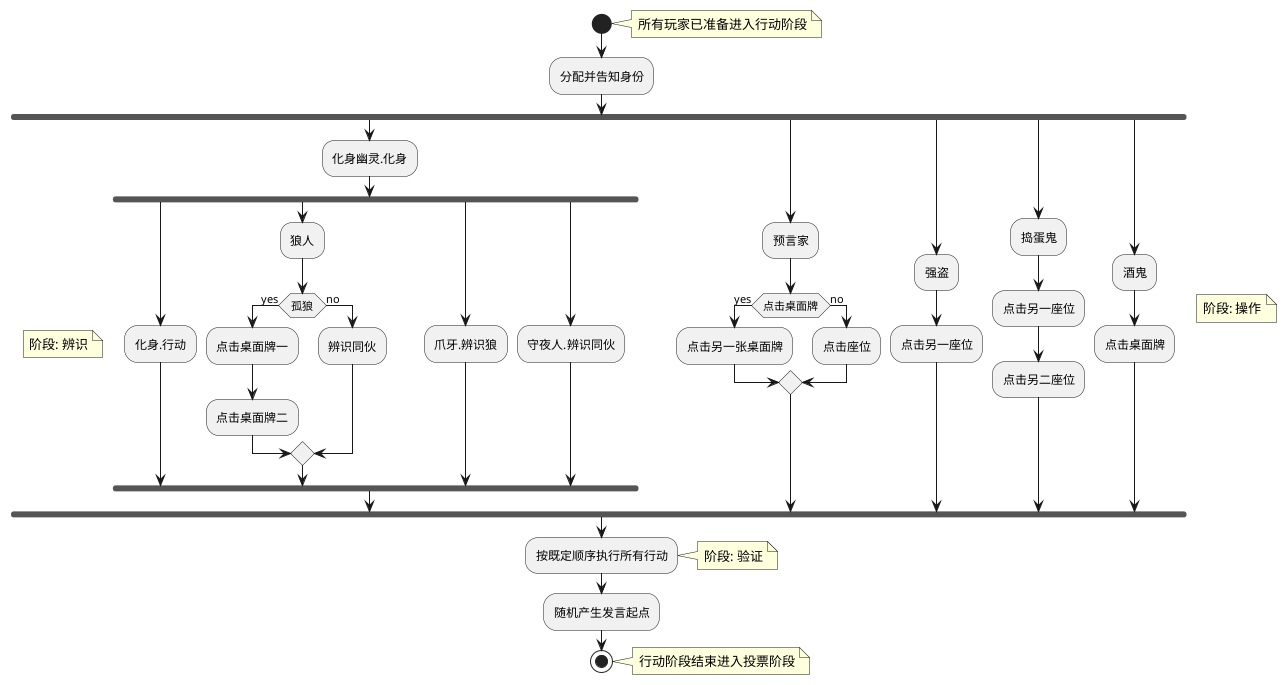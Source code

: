 @startuml
start
note right
所有玩家已准备进入行动阶段
end note
:分配并告知身份;
fork
:化身幽灵.化身;
    fork
    :化身.行动;
    fork again
    :狼人;
    if (孤狼) then (yes)
        :点击桌面牌一;
        :点击桌面牌二;
    else (no)
        :辨识同伙;
    endif
    fork again
    :爪牙.辨识狼;

    fork again
    :守夜人.辨识同伙;
    end fork
    note left
    阶段: 辨识
    end note
fork again
    :预言家;
    if (点击桌面牌) then (yes)
        :点击另一张桌面牌;
    else (no)
        :点击座位;
    endif
fork again
    :强盗;
    :点击另一座位;
fork again
    :捣蛋鬼;
    :点击另一座位;
    :点击另二座位;
fork again
    :酒鬼;
    :点击桌面牌;
end fork
note right
阶段: 操作
end note
:按既定顺序执行所有行动;
note right
阶段: 验证
end note
:随机产生发言起点;
stop
note right
行动阶段结束进入投票阶段
end note
@enduml

